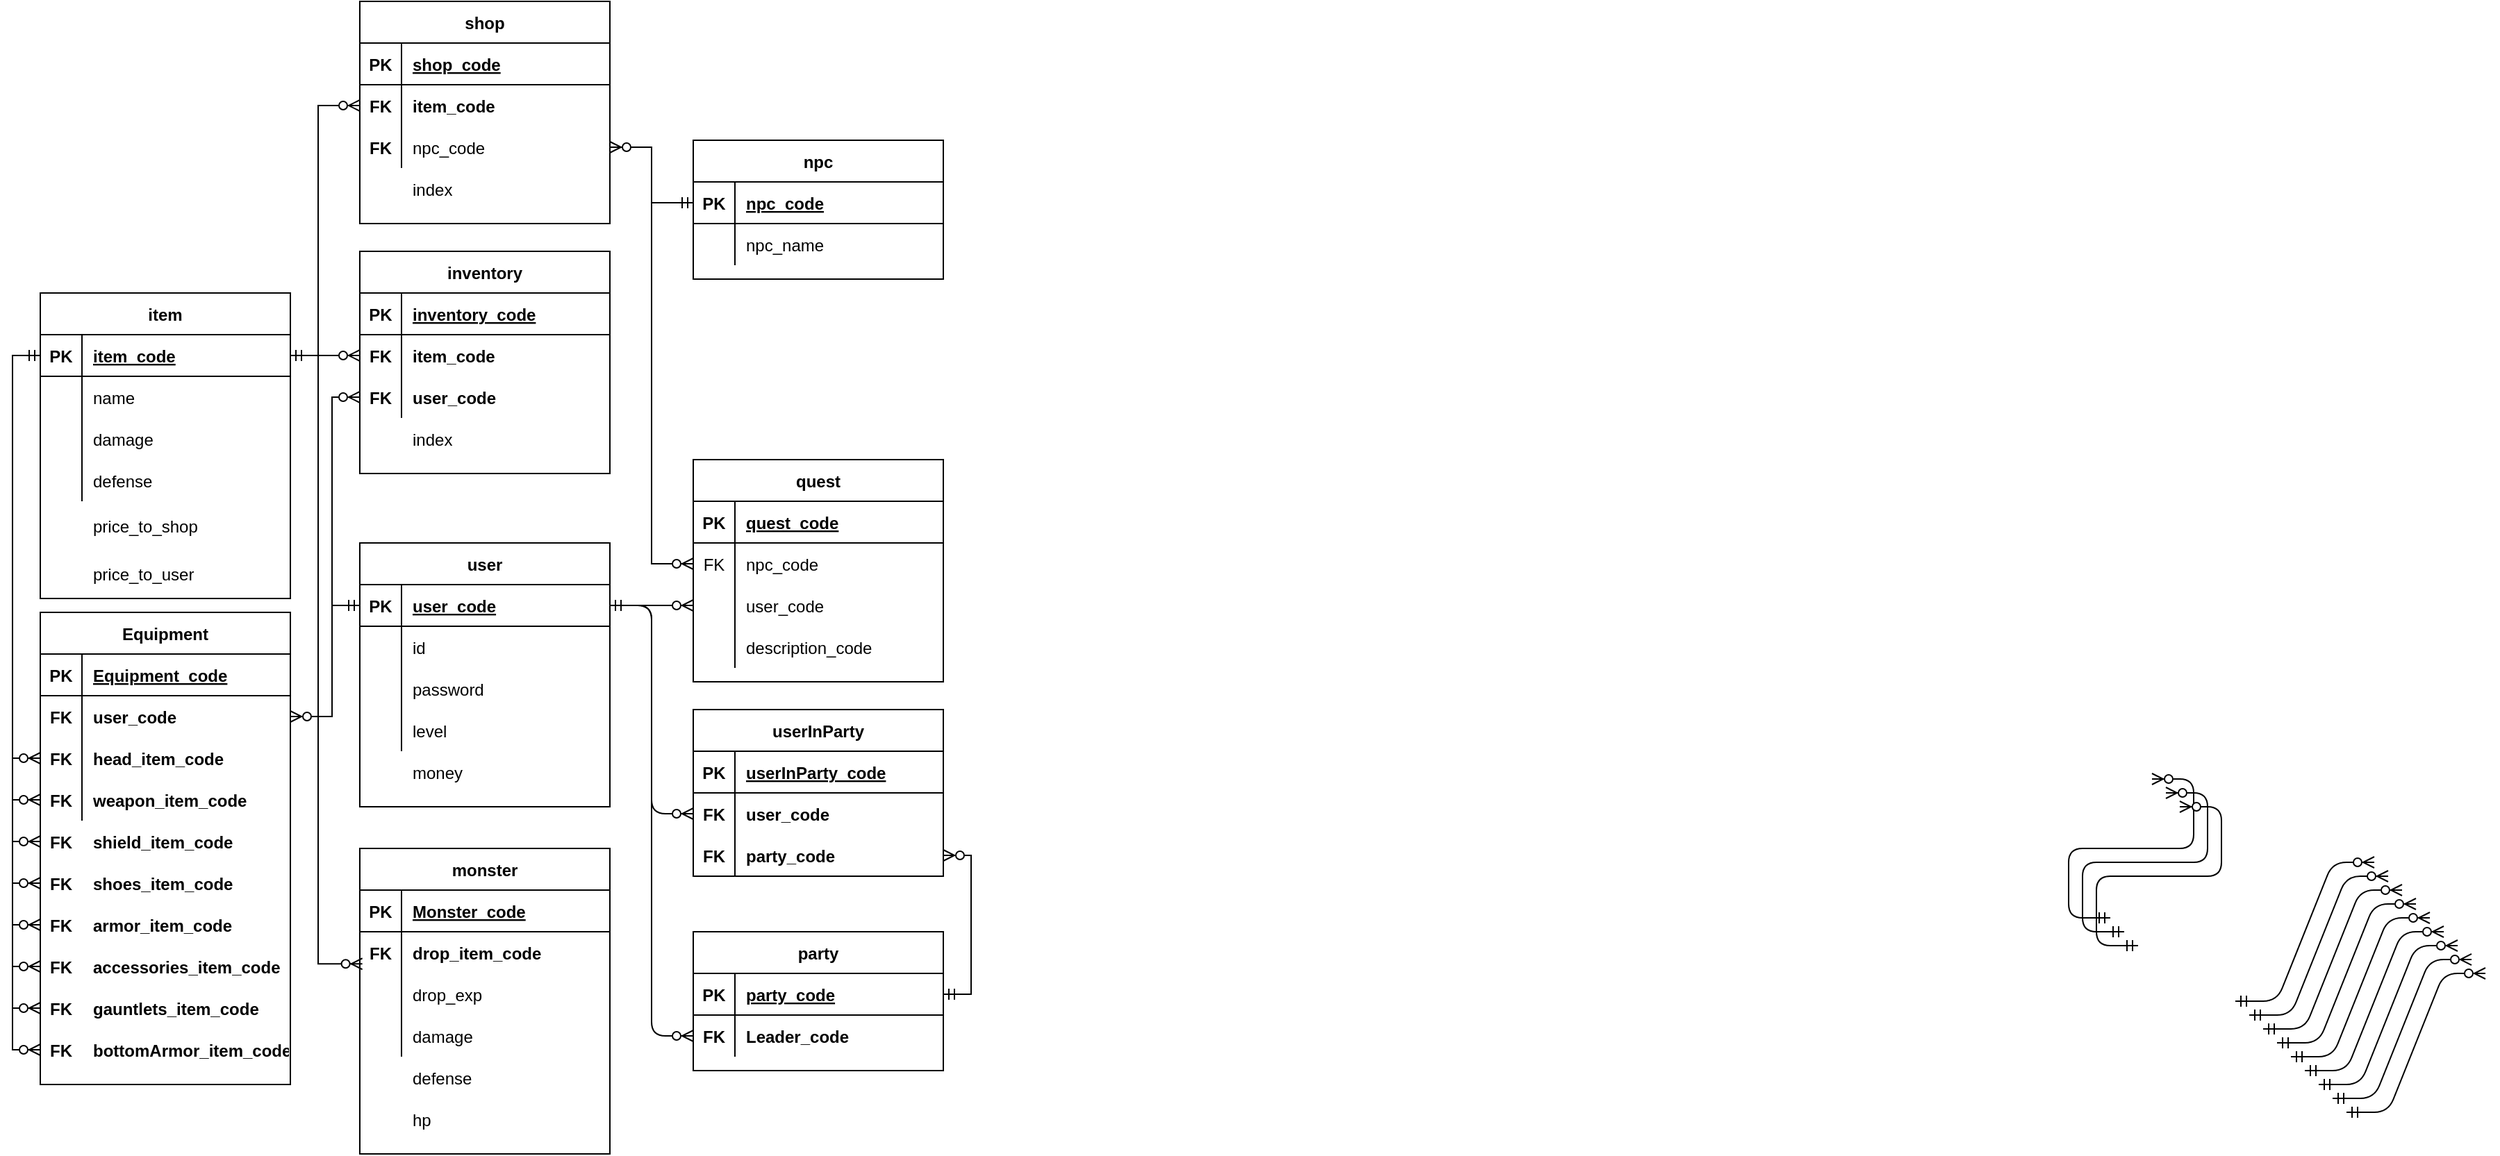 <mxfile version="13.3.5" type="device"><diagram id="u4pyUa4NqR61dgag4Tuz" name="Page-1"><mxGraphModel dx="2391" dy="852" grid="1" gridSize="10" guides="1" tooltips="1" connect="1" arrows="1" fold="1" page="1" pageScale="1" pageWidth="827" pageHeight="1169" math="0" shadow="0"><root><mxCell id="0"/><mxCell id="1" parent="0"/><mxCell id="Qx3M512lNvcFjfzB7iWo-21" value="" style="shape=partialRectangle;collapsible=0;dropTarget=0;pointerEvents=0;fillColor=none;top=0;left=0;bottom=0;right=0;points=[[0,0.5],[1,0.5]];portConstraint=eastwest;" vertex="1" parent="1"><mxGeometry x="60" y="180" width="180" height="30" as="geometry"/></mxCell><mxCell id="Qx3M512lNvcFjfzB7iWo-22" value="" style="shape=partialRectangle;connectable=0;fillColor=none;top=0;left=0;bottom=0;right=0;editable=1;overflow=hidden;" vertex="1" parent="Qx3M512lNvcFjfzB7iWo-21"><mxGeometry width="30" height="30" as="geometry"/></mxCell><mxCell id="Qx3M512lNvcFjfzB7iWo-23" value="" style="shape=partialRectangle;connectable=0;fillColor=none;top=0;left=0;bottom=0;right=0;align=left;spacingLeft=6;overflow=hidden;" vertex="1" parent="Qx3M512lNvcFjfzB7iWo-21"><mxGeometry x="30" width="150" height="30" as="geometry"/></mxCell><mxCell id="Qx3M512lNvcFjfzB7iWo-55" value="" style="group" vertex="1" connectable="0" parent="1"><mxGeometry x="-320" y="230" width="180" height="220" as="geometry"/></mxCell><mxCell id="Qx3M512lNvcFjfzB7iWo-188" value="" style="group" vertex="1" connectable="0" parent="Qx3M512lNvcFjfzB7iWo-55"><mxGeometry width="180" height="220" as="geometry"/></mxCell><mxCell id="Qx3M512lNvcFjfzB7iWo-263" value="" style="group" vertex="1" connectable="0" parent="Qx3M512lNvcFjfzB7iWo-188"><mxGeometry width="180" height="220" as="geometry"/></mxCell><mxCell id="Qx3M512lNvcFjfzB7iWo-270" value="" style="group" vertex="1" connectable="0" parent="Qx3M512lNvcFjfzB7iWo-263"><mxGeometry width="180" height="220" as="geometry"/></mxCell><mxCell id="Qx3M512lNvcFjfzB7iWo-271" value="" style="group" vertex="1" connectable="0" parent="Qx3M512lNvcFjfzB7iWo-270"><mxGeometry x="-80" width="180" height="220" as="geometry"/></mxCell><mxCell id="Qx3M512lNvcFjfzB7iWo-27" value="item" style="shape=table;startSize=30;container=1;collapsible=1;childLayout=tableLayout;fixedRows=1;rowLines=0;fontStyle=1;align=center;resizeLast=1;fillColor=none;" vertex="1" parent="Qx3M512lNvcFjfzB7iWo-271"><mxGeometry width="180" height="220" as="geometry"><mxRectangle x="130" y="80" width="60" height="30" as="alternateBounds"/></mxGeometry></mxCell><mxCell id="Qx3M512lNvcFjfzB7iWo-28" value="" style="shape=partialRectangle;collapsible=0;dropTarget=0;pointerEvents=0;fillColor=none;top=0;left=0;bottom=1;right=0;points=[[0,0.5],[1,0.5]];portConstraint=eastwest;" vertex="1" parent="Qx3M512lNvcFjfzB7iWo-27"><mxGeometry y="30" width="180" height="30" as="geometry"/></mxCell><mxCell id="Qx3M512lNvcFjfzB7iWo-29" value="PK" style="shape=partialRectangle;connectable=0;fillColor=none;top=0;left=0;bottom=0;right=0;fontStyle=1;overflow=hidden;" vertex="1" parent="Qx3M512lNvcFjfzB7iWo-28"><mxGeometry width="30" height="30" as="geometry"/></mxCell><mxCell id="Qx3M512lNvcFjfzB7iWo-30" value="item_code" style="shape=partialRectangle;connectable=0;fillColor=none;top=0;left=0;bottom=0;right=0;align=left;spacingLeft=6;fontStyle=5;overflow=hidden;" vertex="1" parent="Qx3M512lNvcFjfzB7iWo-28"><mxGeometry x="30" width="150" height="30" as="geometry"/></mxCell><mxCell id="Qx3M512lNvcFjfzB7iWo-31" value="" style="shape=partialRectangle;collapsible=0;dropTarget=0;pointerEvents=0;fillColor=none;top=0;left=0;bottom=0;right=0;points=[[0,0.5],[1,0.5]];portConstraint=eastwest;" vertex="1" parent="Qx3M512lNvcFjfzB7iWo-27"><mxGeometry y="60" width="180" height="30" as="geometry"/></mxCell><mxCell id="Qx3M512lNvcFjfzB7iWo-32" value="" style="shape=partialRectangle;connectable=0;fillColor=none;top=0;left=0;bottom=0;right=0;editable=1;overflow=hidden;" vertex="1" parent="Qx3M512lNvcFjfzB7iWo-31"><mxGeometry width="30" height="30" as="geometry"/></mxCell><mxCell id="Qx3M512lNvcFjfzB7iWo-33" value="name" style="shape=partialRectangle;connectable=0;fillColor=none;top=0;left=0;bottom=0;right=0;align=left;spacingLeft=6;overflow=hidden;" vertex="1" parent="Qx3M512lNvcFjfzB7iWo-31"><mxGeometry x="30" width="150" height="30" as="geometry"/></mxCell><mxCell id="Qx3M512lNvcFjfzB7iWo-34" value="" style="shape=partialRectangle;collapsible=0;dropTarget=0;pointerEvents=0;fillColor=none;top=0;left=0;bottom=0;right=0;points=[[0,0.5],[1,0.5]];portConstraint=eastwest;" vertex="1" parent="Qx3M512lNvcFjfzB7iWo-27"><mxGeometry y="90" width="180" height="30" as="geometry"/></mxCell><mxCell id="Qx3M512lNvcFjfzB7iWo-35" value="" style="shape=partialRectangle;connectable=0;fillColor=none;top=0;left=0;bottom=0;right=0;editable=1;overflow=hidden;" vertex="1" parent="Qx3M512lNvcFjfzB7iWo-34"><mxGeometry width="30" height="30" as="geometry"/></mxCell><mxCell id="Qx3M512lNvcFjfzB7iWo-36" value="damage" style="shape=partialRectangle;connectable=0;fillColor=none;top=0;left=0;bottom=0;right=0;align=left;spacingLeft=6;overflow=hidden;" vertex="1" parent="Qx3M512lNvcFjfzB7iWo-34"><mxGeometry x="30" width="150" height="30" as="geometry"/></mxCell><mxCell id="Qx3M512lNvcFjfzB7iWo-37" value="" style="shape=partialRectangle;collapsible=0;dropTarget=0;pointerEvents=0;fillColor=none;top=0;left=0;bottom=0;right=0;points=[[0,0.5],[1,0.5]];portConstraint=eastwest;" vertex="1" parent="Qx3M512lNvcFjfzB7iWo-27"><mxGeometry y="120" width="180" height="30" as="geometry"/></mxCell><mxCell id="Qx3M512lNvcFjfzB7iWo-38" value="" style="shape=partialRectangle;connectable=0;fillColor=none;top=0;left=0;bottom=0;right=0;editable=1;overflow=hidden;" vertex="1" parent="Qx3M512lNvcFjfzB7iWo-37"><mxGeometry width="30" height="30" as="geometry"/></mxCell><mxCell id="Qx3M512lNvcFjfzB7iWo-39" value="defense" style="shape=partialRectangle;connectable=0;fillColor=none;top=0;left=0;bottom=0;right=0;align=left;spacingLeft=6;overflow=hidden;" vertex="1" parent="Qx3M512lNvcFjfzB7iWo-37"><mxGeometry x="30" width="150" height="30" as="geometry"/></mxCell><mxCell id="Qx3M512lNvcFjfzB7iWo-54" value="price_to_shop" style="shape=partialRectangle;connectable=0;fillColor=none;top=0;left=0;bottom=0;right=0;align=left;spacingLeft=6;overflow=hidden;" vertex="1" parent="Qx3M512lNvcFjfzB7iWo-271"><mxGeometry x="30" y="150.004" width="150" height="34.737" as="geometry"/></mxCell><mxCell id="Qx3M512lNvcFjfzB7iWo-262" value="price_to_user" style="shape=partialRectangle;connectable=0;fillColor=none;top=0;left=0;bottom=0;right=0;align=left;spacingLeft=6;overflow=hidden;" vertex="1" parent="Qx3M512lNvcFjfzB7iWo-271"><mxGeometry x="30" y="184.744" width="150" height="34.737" as="geometry"/></mxCell><mxCell id="Qx3M512lNvcFjfzB7iWo-71" value="" style="edgeStyle=entityRelationEdgeStyle;fontSize=12;html=1;endArrow=ERzeroToMany;startArrow=ERmandOne;exitX=1;exitY=0.5;exitDx=0;exitDy=0;entryX=0;entryY=0.5;entryDx=0;entryDy=0;" edge="1" parent="1" source="Qx3M512lNvcFjfzB7iWo-105" target="Qx3M512lNvcFjfzB7iWo-164"><mxGeometry width="100" height="100" relative="1" as="geometry"><mxPoint x="250" y="730" as="sourcePoint"/><mxPoint x="350" y="630" as="targetPoint"/></mxGeometry></mxCell><mxCell id="Qx3M512lNvcFjfzB7iWo-72" value="" style="edgeStyle=entityRelationEdgeStyle;fontSize=12;html=1;endArrow=ERzeroToMany;startArrow=ERmandOne;exitX=1;exitY=0.5;exitDx=0;exitDy=0;entryX=0;entryY=0.5;entryDx=0;entryDy=0;" edge="1" parent="1" source="Qx3M512lNvcFjfzB7iWo-105" target="Qx3M512lNvcFjfzB7iWo-123"><mxGeometry width="100" height="100" relative="1" as="geometry"><mxPoint x="30" y="430" as="sourcePoint"/><mxPoint x="130" y="330" as="targetPoint"/></mxGeometry></mxCell><mxCell id="Qx3M512lNvcFjfzB7iWo-73" value="" style="edgeStyle=entityRelationEdgeStyle;fontSize=12;html=1;endArrow=ERzeroToMany;startArrow=ERmandOne;" edge="1" parent="1"><mxGeometry width="100" height="100" relative="1" as="geometry"><mxPoint x="1180" y="740" as="sourcePoint"/><mxPoint x="1280" y="640" as="targetPoint"/></mxGeometry></mxCell><mxCell id="Qx3M512lNvcFjfzB7iWo-74" value="" style="edgeStyle=entityRelationEdgeStyle;fontSize=12;html=1;endArrow=ERzeroToMany;startArrow=ERmandOne;" edge="1" parent="1"><mxGeometry width="100" height="100" relative="1" as="geometry"><mxPoint x="1190" y="750" as="sourcePoint"/><mxPoint x="1290" y="650" as="targetPoint"/></mxGeometry></mxCell><mxCell id="Qx3M512lNvcFjfzB7iWo-75" value="" style="edgeStyle=entityRelationEdgeStyle;fontSize=12;html=1;endArrow=ERzeroToMany;startArrow=ERmandOne;" edge="1" parent="1"><mxGeometry width="100" height="100" relative="1" as="geometry"><mxPoint x="1200" y="760" as="sourcePoint"/><mxPoint x="1300" y="660" as="targetPoint"/></mxGeometry></mxCell><mxCell id="Qx3M512lNvcFjfzB7iWo-76" value="" style="edgeStyle=entityRelationEdgeStyle;fontSize=12;html=1;endArrow=ERzeroToMany;startArrow=ERmandOne;" edge="1" parent="1"><mxGeometry width="100" height="100" relative="1" as="geometry"><mxPoint x="1210" y="770" as="sourcePoint"/><mxPoint x="1310" y="670" as="targetPoint"/></mxGeometry></mxCell><mxCell id="Qx3M512lNvcFjfzB7iWo-77" value="" style="edgeStyle=entityRelationEdgeStyle;fontSize=12;html=1;endArrow=ERzeroToMany;startArrow=ERmandOne;" edge="1" parent="1"><mxGeometry width="100" height="100" relative="1" as="geometry"><mxPoint x="1220" y="780" as="sourcePoint"/><mxPoint x="1320" y="680" as="targetPoint"/></mxGeometry></mxCell><mxCell id="Qx3M512lNvcFjfzB7iWo-78" value="" style="edgeStyle=entityRelationEdgeStyle;fontSize=12;html=1;endArrow=ERzeroToMany;startArrow=ERmandOne;" edge="1" parent="1"><mxGeometry width="100" height="100" relative="1" as="geometry"><mxPoint x="1230" y="790" as="sourcePoint"/><mxPoint x="1330" y="690" as="targetPoint"/></mxGeometry></mxCell><mxCell id="Qx3M512lNvcFjfzB7iWo-79" value="" style="edgeStyle=entityRelationEdgeStyle;fontSize=12;html=1;endArrow=ERzeroToMany;startArrow=ERmandOne;" edge="1" parent="1"><mxGeometry width="100" height="100" relative="1" as="geometry"><mxPoint x="1240" y="800" as="sourcePoint"/><mxPoint x="1340" y="700" as="targetPoint"/></mxGeometry></mxCell><mxCell id="Qx3M512lNvcFjfzB7iWo-80" value="" style="edgeStyle=entityRelationEdgeStyle;fontSize=12;html=1;endArrow=ERzeroToMany;startArrow=ERmandOne;" edge="1" parent="1"><mxGeometry width="100" height="100" relative="1" as="geometry"><mxPoint x="1250" y="810" as="sourcePoint"/><mxPoint x="1350" y="710" as="targetPoint"/></mxGeometry></mxCell><mxCell id="Qx3M512lNvcFjfzB7iWo-81" value="" style="edgeStyle=entityRelationEdgeStyle;fontSize=12;html=1;endArrow=ERzeroToMany;startArrow=ERmandOne;" edge="1" parent="1"><mxGeometry width="100" height="100" relative="1" as="geometry"><mxPoint x="1260" y="820" as="sourcePoint"/><mxPoint x="1360" y="720" as="targetPoint"/></mxGeometry></mxCell><mxCell id="Qx3M512lNvcFjfzB7iWo-101" value="" style="edgeStyle=entityRelationEdgeStyle;fontSize=12;html=1;endArrow=ERmandOne;startArrow=ERzeroToMany;startFill=1;endFill=0;" edge="1" parent="1"><mxGeometry width="100" height="100" relative="1" as="geometry"><mxPoint x="1120" y="580" as="sourcePoint"/><mxPoint x="1090" y="680" as="targetPoint"/></mxGeometry></mxCell><mxCell id="Qx3M512lNvcFjfzB7iWo-102" value="" style="edgeStyle=entityRelationEdgeStyle;fontSize=12;html=1;endArrow=ERmandOne;startArrow=ERzeroToMany;startFill=1;endFill=0;" edge="1" parent="1"><mxGeometry width="100" height="100" relative="1" as="geometry"><mxPoint x="1130" y="590" as="sourcePoint"/><mxPoint x="1100" y="690" as="targetPoint"/></mxGeometry></mxCell><mxCell id="Qx3M512lNvcFjfzB7iWo-103" value="" style="edgeStyle=entityRelationEdgeStyle;fontSize=12;html=1;endArrow=ERmandOne;startArrow=ERzeroToMany;startFill=1;endFill=0;" edge="1" parent="1"><mxGeometry width="100" height="100" relative="1" as="geometry"><mxPoint x="1140" y="600" as="sourcePoint"/><mxPoint x="1110" y="700" as="targetPoint"/></mxGeometry></mxCell><mxCell id="Qx3M512lNvcFjfzB7iWo-206" style="edgeStyle=orthogonalEdgeStyle;rounded=0;orthogonalLoop=1;jettySize=auto;html=1;entryX=0;entryY=0.5;entryDx=0;entryDy=0;startArrow=ERmandOne;startFill=0;endArrow=ERzeroToMany;endFill=1;" edge="1" parent="1" source="Qx3M512lNvcFjfzB7iWo-28" target="Qx3M512lNvcFjfzB7iWo-181"><mxGeometry relative="1" as="geometry"/></mxCell><mxCell id="Qx3M512lNvcFjfzB7iWo-207" style="edgeStyle=orthogonalEdgeStyle;rounded=0;orthogonalLoop=1;jettySize=auto;html=1;entryX=0;entryY=0.5;entryDx=0;entryDy=0;startArrow=ERmandOne;startFill=0;endArrow=ERzeroToMany;endFill=1;" edge="1" parent="1" source="Qx3M512lNvcFjfzB7iWo-28" target="Qx3M512lNvcFjfzB7iWo-184"><mxGeometry relative="1" as="geometry"/></mxCell><mxCell id="Qx3M512lNvcFjfzB7iWo-208" style="edgeStyle=orthogonalEdgeStyle;rounded=0;orthogonalLoop=1;jettySize=auto;html=1;entryX=0;entryY=0.5;entryDx=0;entryDy=0;startArrow=ERmandOne;startFill=0;endArrow=ERzeroToMany;endFill=1;" edge="1" parent="1" source="Qx3M512lNvcFjfzB7iWo-28" target="Qx3M512lNvcFjfzB7iWo-189"><mxGeometry relative="1" as="geometry"/></mxCell><mxCell id="Qx3M512lNvcFjfzB7iWo-209" style="edgeStyle=orthogonalEdgeStyle;rounded=0;orthogonalLoop=1;jettySize=auto;html=1;entryX=0;entryY=0.5;entryDx=0;entryDy=0;startArrow=ERmandOne;startFill=0;endArrow=ERzeroToMany;endFill=1;" edge="1" parent="1" source="Qx3M512lNvcFjfzB7iWo-28" target="Qx3M512lNvcFjfzB7iWo-192"><mxGeometry relative="1" as="geometry"/></mxCell><mxCell id="Qx3M512lNvcFjfzB7iWo-210" style="edgeStyle=orthogonalEdgeStyle;rounded=0;orthogonalLoop=1;jettySize=auto;html=1;entryX=0;entryY=0.5;entryDx=0;entryDy=0;startArrow=ERmandOne;startFill=0;endArrow=ERzeroToMany;endFill=1;" edge="1" parent="1" source="Qx3M512lNvcFjfzB7iWo-28" target="Qx3M512lNvcFjfzB7iWo-195"><mxGeometry relative="1" as="geometry"/></mxCell><mxCell id="Qx3M512lNvcFjfzB7iWo-211" style="edgeStyle=orthogonalEdgeStyle;rounded=0;orthogonalLoop=1;jettySize=auto;html=1;entryX=0;entryY=0.5;entryDx=0;entryDy=0;startArrow=ERmandOne;startFill=0;endArrow=ERzeroToMany;endFill=1;" edge="1" parent="1" source="Qx3M512lNvcFjfzB7iWo-28" target="Qx3M512lNvcFjfzB7iWo-198"><mxGeometry relative="1" as="geometry"/></mxCell><mxCell id="Qx3M512lNvcFjfzB7iWo-212" style="edgeStyle=orthogonalEdgeStyle;rounded=0;orthogonalLoop=1;jettySize=auto;html=1;entryX=0;entryY=0.5;entryDx=0;entryDy=0;startArrow=ERmandOne;startFill=0;endArrow=ERzeroToMany;endFill=1;" edge="1" parent="1" source="Qx3M512lNvcFjfzB7iWo-28" target="Qx3M512lNvcFjfzB7iWo-201"><mxGeometry relative="1" as="geometry"/></mxCell><mxCell id="Qx3M512lNvcFjfzB7iWo-218" style="edgeStyle=orthogonalEdgeStyle;rounded=0;orthogonalLoop=1;jettySize=auto;html=1;entryX=0;entryY=0.5;entryDx=0;entryDy=0;startArrow=ERmandOne;startFill=0;endArrow=ERzeroToMany;endFill=1;" edge="1" parent="1" source="Qx3M512lNvcFjfzB7iWo-28" target="Qx3M512lNvcFjfzB7iWo-215"><mxGeometry relative="1" as="geometry"/></mxCell><mxCell id="Qx3M512lNvcFjfzB7iWo-264" style="edgeStyle=orthogonalEdgeStyle;rounded=0;orthogonalLoop=1;jettySize=auto;html=1;entryX=0;entryY=0.5;entryDx=0;entryDy=0;startArrow=ERmandOne;startFill=0;endArrow=ERzeroToMany;endFill=1;" edge="1" parent="1" source="Qx3M512lNvcFjfzB7iWo-105" target="Qx3M512lNvcFjfzB7iWo-154"><mxGeometry relative="1" as="geometry"/></mxCell><mxCell id="Qx3M512lNvcFjfzB7iWo-268" value="" style="group" vertex="1" connectable="0" parent="1"><mxGeometry x="-400" y="460" width="180" height="340" as="geometry"/></mxCell><mxCell id="Qx3M512lNvcFjfzB7iWo-266" value="" style="group" vertex="1" connectable="0" parent="Qx3M512lNvcFjfzB7iWo-268"><mxGeometry width="180" height="340" as="geometry"/></mxCell><mxCell id="Qx3M512lNvcFjfzB7iWo-174" value="Equipment" style="shape=table;startSize=30;container=1;collapsible=1;childLayout=tableLayout;fixedRows=1;rowLines=0;fontStyle=1;align=center;resizeLast=1;fillColor=none;" vertex="1" parent="Qx3M512lNvcFjfzB7iWo-266"><mxGeometry width="180" height="340" as="geometry"/></mxCell><mxCell id="Qx3M512lNvcFjfzB7iWo-175" value="" style="shape=partialRectangle;collapsible=0;dropTarget=0;pointerEvents=0;fillColor=none;top=0;left=0;bottom=1;right=0;points=[[0,0.5],[1,0.5]];portConstraint=eastwest;" vertex="1" parent="Qx3M512lNvcFjfzB7iWo-174"><mxGeometry y="30" width="180" height="30" as="geometry"/></mxCell><mxCell id="Qx3M512lNvcFjfzB7iWo-176" value="PK" style="shape=partialRectangle;connectable=0;fillColor=none;top=0;left=0;bottom=0;right=0;fontStyle=1;overflow=hidden;" vertex="1" parent="Qx3M512lNvcFjfzB7iWo-175"><mxGeometry width="30" height="30" as="geometry"/></mxCell><mxCell id="Qx3M512lNvcFjfzB7iWo-177" value="Equipment_code" style="shape=partialRectangle;connectable=0;fillColor=none;top=0;left=0;bottom=0;right=0;align=left;spacingLeft=6;fontStyle=5;overflow=hidden;" vertex="1" parent="Qx3M512lNvcFjfzB7iWo-175"><mxGeometry x="30" width="150" height="30" as="geometry"/></mxCell><mxCell id="Qx3M512lNvcFjfzB7iWo-178" value="" style="shape=partialRectangle;collapsible=0;dropTarget=0;pointerEvents=0;fillColor=none;top=0;left=0;bottom=0;right=0;points=[[0,0.5],[1,0.5]];portConstraint=eastwest;" vertex="1" parent="Qx3M512lNvcFjfzB7iWo-174"><mxGeometry y="60" width="180" height="30" as="geometry"/></mxCell><mxCell id="Qx3M512lNvcFjfzB7iWo-265" value="" style="group" vertex="1" connectable="0" parent="Qx3M512lNvcFjfzB7iWo-178"><mxGeometry width="180" height="30" as="geometry"/></mxCell><mxCell id="Qx3M512lNvcFjfzB7iWo-277" value="" style="group" vertex="1" connectable="0" parent="Qx3M512lNvcFjfzB7iWo-265"><mxGeometry width="180" height="30" as="geometry"/></mxCell><mxCell id="Qx3M512lNvcFjfzB7iWo-179" value="" style="shape=partialRectangle;connectable=0;fillColor=none;top=0;left=0;bottom=0;right=0;editable=1;overflow=hidden;fontStyle=1" vertex="1" parent="Qx3M512lNvcFjfzB7iWo-277"><mxGeometry width="30" height="30" as="geometry"/></mxCell><mxCell id="Qx3M512lNvcFjfzB7iWo-180" value="" style="shape=partialRectangle;connectable=0;fillColor=none;top=0;left=0;bottom=0;right=0;align=left;spacingLeft=6;overflow=hidden;fontStyle=1" vertex="1" parent="Qx3M512lNvcFjfzB7iWo-277"><mxGeometry x="30" width="150" height="30" as="geometry"/></mxCell><mxCell id="Qx3M512lNvcFjfzB7iWo-278" value="" style="shape=partialRectangle;collapsible=0;dropTarget=0;pointerEvents=0;fillColor=none;top=0;left=0;bottom=0;right=0;points=[[0,0.5],[1,0.5]];portConstraint=eastwest;" vertex="1" parent="Qx3M512lNvcFjfzB7iWo-277"><mxGeometry width="180" height="30" as="geometry"/></mxCell><mxCell id="Qx3M512lNvcFjfzB7iWo-279" value="FK" style="shape=partialRectangle;connectable=0;fillColor=none;top=0;left=0;bottom=0;right=0;editable=1;overflow=hidden;fontStyle=1" vertex="1" parent="Qx3M512lNvcFjfzB7iWo-278"><mxGeometry width="30" height="30" as="geometry"/></mxCell><mxCell id="Qx3M512lNvcFjfzB7iWo-280" value="user_code" style="shape=partialRectangle;connectable=0;fillColor=none;top=0;left=0;bottom=0;right=0;align=left;spacingLeft=6;overflow=hidden;fontStyle=1" vertex="1" parent="Qx3M512lNvcFjfzB7iWo-278"><mxGeometry x="30" width="150" height="30" as="geometry"/></mxCell><mxCell id="Qx3M512lNvcFjfzB7iWo-181" value="" style="shape=partialRectangle;collapsible=0;dropTarget=0;pointerEvents=0;fillColor=none;top=0;left=0;bottom=0;right=0;points=[[0,0.5],[1,0.5]];portConstraint=eastwest;" vertex="1" parent="Qx3M512lNvcFjfzB7iWo-174"><mxGeometry y="90" width="180" height="30" as="geometry"/></mxCell><mxCell id="Qx3M512lNvcFjfzB7iWo-182" value="FK" style="shape=partialRectangle;connectable=0;fillColor=none;top=0;left=0;bottom=0;right=0;editable=1;overflow=hidden;fontStyle=1" vertex="1" parent="Qx3M512lNvcFjfzB7iWo-181"><mxGeometry width="30" height="30" as="geometry"/></mxCell><mxCell id="Qx3M512lNvcFjfzB7iWo-183" value="head_item_code" style="shape=partialRectangle;connectable=0;fillColor=none;top=0;left=0;bottom=0;right=0;align=left;spacingLeft=6;overflow=hidden;fontStyle=1" vertex="1" parent="Qx3M512lNvcFjfzB7iWo-181"><mxGeometry x="30" width="150" height="30" as="geometry"/></mxCell><mxCell id="Qx3M512lNvcFjfzB7iWo-184" value="" style="shape=partialRectangle;collapsible=0;dropTarget=0;pointerEvents=0;fillColor=none;top=0;left=0;bottom=0;right=0;points=[[0,0.5],[1,0.5]];portConstraint=eastwest;" vertex="1" parent="Qx3M512lNvcFjfzB7iWo-174"><mxGeometry y="120" width="180" height="30" as="geometry"/></mxCell><mxCell id="Qx3M512lNvcFjfzB7iWo-185" value="FK" style="shape=partialRectangle;connectable=0;fillColor=none;top=0;left=0;bottom=0;right=0;editable=1;overflow=hidden;fontStyle=1" vertex="1" parent="Qx3M512lNvcFjfzB7iWo-184"><mxGeometry width="30" height="30" as="geometry"/></mxCell><mxCell id="Qx3M512lNvcFjfzB7iWo-186" value="weapon_item_code" style="shape=partialRectangle;connectable=0;fillColor=none;top=0;left=0;bottom=0;right=0;align=left;spacingLeft=6;overflow=hidden;fontStyle=1" vertex="1" parent="Qx3M512lNvcFjfzB7iWo-184"><mxGeometry x="30" width="150" height="30" as="geometry"/></mxCell><mxCell id="Qx3M512lNvcFjfzB7iWo-267" value="" style="group" vertex="1" connectable="0" parent="Qx3M512lNvcFjfzB7iWo-268"><mxGeometry y="150" width="180" height="180" as="geometry"/></mxCell><mxCell id="Qx3M512lNvcFjfzB7iWo-189" value="" style="shape=partialRectangle;collapsible=0;dropTarget=0;pointerEvents=0;fillColor=none;top=0;left=0;bottom=0;right=0;points=[[0,0.5],[1,0.5]];portConstraint=eastwest;fontStyle=1" vertex="1" parent="Qx3M512lNvcFjfzB7iWo-267"><mxGeometry width="180" height="30" as="geometry"/></mxCell><mxCell id="Qx3M512lNvcFjfzB7iWo-190" value="FK" style="shape=partialRectangle;connectable=0;fillColor=none;top=0;left=0;bottom=0;right=0;editable=1;overflow=hidden;fontStyle=1" vertex="1" parent="Qx3M512lNvcFjfzB7iWo-189"><mxGeometry width="30" height="30" as="geometry"/></mxCell><mxCell id="Qx3M512lNvcFjfzB7iWo-191" value="shield_item_code" style="shape=partialRectangle;connectable=0;fillColor=none;top=0;left=0;bottom=0;right=0;align=left;spacingLeft=6;overflow=hidden;fontStyle=1" vertex="1" parent="Qx3M512lNvcFjfzB7iWo-189"><mxGeometry x="30" width="150" height="30" as="geometry"/></mxCell><mxCell id="Qx3M512lNvcFjfzB7iWo-192" value="" style="shape=partialRectangle;collapsible=0;dropTarget=0;pointerEvents=0;fillColor=none;top=0;left=0;bottom=0;right=0;points=[[0,0.5],[1,0.5]];portConstraint=eastwest;fontStyle=1" vertex="1" parent="Qx3M512lNvcFjfzB7iWo-267"><mxGeometry y="30" width="180" height="30" as="geometry"/></mxCell><mxCell id="Qx3M512lNvcFjfzB7iWo-193" value="FK" style="shape=partialRectangle;connectable=0;fillColor=none;top=0;left=0;bottom=0;right=0;editable=1;overflow=hidden;fontStyle=1" vertex="1" parent="Qx3M512lNvcFjfzB7iWo-192"><mxGeometry width="30" height="30" as="geometry"/></mxCell><mxCell id="Qx3M512lNvcFjfzB7iWo-194" value="shoes_item_code" style="shape=partialRectangle;connectable=0;fillColor=none;top=0;left=0;bottom=0;right=0;align=left;spacingLeft=6;overflow=hidden;fontStyle=1" vertex="1" parent="Qx3M512lNvcFjfzB7iWo-192"><mxGeometry x="30" width="150" height="30" as="geometry"/></mxCell><mxCell id="Qx3M512lNvcFjfzB7iWo-195" value="" style="shape=partialRectangle;collapsible=0;dropTarget=0;pointerEvents=0;fillColor=none;top=0;left=0;bottom=0;right=0;points=[[0,0.5],[1,0.5]];portConstraint=eastwest;fontStyle=1" vertex="1" parent="Qx3M512lNvcFjfzB7iWo-267"><mxGeometry y="60" width="180" height="30" as="geometry"/></mxCell><mxCell id="Qx3M512lNvcFjfzB7iWo-196" value="FK" style="shape=partialRectangle;connectable=0;fillColor=none;top=0;left=0;bottom=0;right=0;editable=1;overflow=hidden;fontStyle=1" vertex="1" parent="Qx3M512lNvcFjfzB7iWo-195"><mxGeometry width="30" height="30" as="geometry"/></mxCell><mxCell id="Qx3M512lNvcFjfzB7iWo-197" value="armor_item_code" style="shape=partialRectangle;connectable=0;fillColor=none;top=0;left=0;bottom=0;right=0;align=left;spacingLeft=6;overflow=hidden;fontStyle=1" vertex="1" parent="Qx3M512lNvcFjfzB7iWo-195"><mxGeometry x="30" width="150" height="30" as="geometry"/></mxCell><mxCell id="Qx3M512lNvcFjfzB7iWo-198" value="" style="shape=partialRectangle;collapsible=0;dropTarget=0;pointerEvents=0;fillColor=none;top=0;left=0;bottom=0;right=0;points=[[0,0.5],[1,0.5]];portConstraint=eastwest;fontStyle=1" vertex="1" parent="Qx3M512lNvcFjfzB7iWo-267"><mxGeometry y="90" width="180" height="30" as="geometry"/></mxCell><mxCell id="Qx3M512lNvcFjfzB7iWo-199" value="FK" style="shape=partialRectangle;connectable=0;fillColor=none;top=0;left=0;bottom=0;right=0;editable=1;overflow=hidden;fontStyle=1" vertex="1" parent="Qx3M512lNvcFjfzB7iWo-198"><mxGeometry width="30" height="30" as="geometry"/></mxCell><mxCell id="Qx3M512lNvcFjfzB7iWo-200" value="accessories_item_code" style="shape=partialRectangle;connectable=0;fillColor=none;top=0;left=0;bottom=0;right=0;align=left;spacingLeft=6;overflow=hidden;fontStyle=1" vertex="1" parent="Qx3M512lNvcFjfzB7iWo-198"><mxGeometry x="30" width="150" height="30" as="geometry"/></mxCell><mxCell id="Qx3M512lNvcFjfzB7iWo-201" value="" style="shape=partialRectangle;collapsible=0;dropTarget=0;pointerEvents=0;fillColor=none;top=0;left=0;bottom=0;right=0;points=[[0,0.5],[1,0.5]];portConstraint=eastwest;fontStyle=1" vertex="1" parent="Qx3M512lNvcFjfzB7iWo-267"><mxGeometry y="120" width="180" height="30" as="geometry"/></mxCell><mxCell id="Qx3M512lNvcFjfzB7iWo-202" value="FK" style="shape=partialRectangle;connectable=0;fillColor=none;top=0;left=0;bottom=0;right=0;editable=1;overflow=hidden;fontStyle=1" vertex="1" parent="Qx3M512lNvcFjfzB7iWo-201"><mxGeometry width="30" height="30" as="geometry"/></mxCell><mxCell id="Qx3M512lNvcFjfzB7iWo-203" value="gauntlets_item_code" style="shape=partialRectangle;connectable=0;fillColor=none;top=0;left=0;bottom=0;right=0;align=left;spacingLeft=6;overflow=hidden;fontStyle=1" vertex="1" parent="Qx3M512lNvcFjfzB7iWo-201"><mxGeometry x="30" width="150" height="30" as="geometry"/></mxCell><mxCell id="Qx3M512lNvcFjfzB7iWo-215" value="" style="shape=partialRectangle;collapsible=0;dropTarget=0;pointerEvents=0;fillColor=none;top=0;left=0;bottom=0;right=0;points=[[0,0.5],[1,0.5]];portConstraint=eastwest;fontStyle=1" vertex="1" parent="Qx3M512lNvcFjfzB7iWo-267"><mxGeometry y="150" width="180" height="30" as="geometry"/></mxCell><mxCell id="Qx3M512lNvcFjfzB7iWo-216" value="FK" style="shape=partialRectangle;connectable=0;fillColor=none;top=0;left=0;bottom=0;right=0;editable=1;overflow=hidden;fontStyle=1" vertex="1" parent="Qx3M512lNvcFjfzB7iWo-215"><mxGeometry width="30" height="30" as="geometry"/></mxCell><mxCell id="Qx3M512lNvcFjfzB7iWo-217" value="bottomArmor_item_code" style="shape=partialRectangle;connectable=0;fillColor=none;top=0;left=0;bottom=0;right=0;align=left;spacingLeft=6;overflow=hidden;fontStyle=1" vertex="1" parent="Qx3M512lNvcFjfzB7iWo-215"><mxGeometry x="30" width="150" height="30" as="geometry"/></mxCell><mxCell id="Qx3M512lNvcFjfzB7iWo-275" value="" style="group" vertex="1" connectable="0" parent="1"><mxGeometry x="-170" y="410" width="180" height="440" as="geometry"/></mxCell><mxCell id="Qx3M512lNvcFjfzB7iWo-104" value="user" style="shape=table;startSize=30;container=1;collapsible=1;childLayout=tableLayout;fixedRows=1;rowLines=0;fontStyle=1;align=center;resizeLast=1;fillColor=none;" vertex="1" parent="Qx3M512lNvcFjfzB7iWo-275"><mxGeometry width="180" height="190" as="geometry"/></mxCell><mxCell id="Qx3M512lNvcFjfzB7iWo-105" value="" style="shape=partialRectangle;collapsible=0;dropTarget=0;pointerEvents=0;fillColor=none;top=0;left=0;bottom=1;right=0;points=[[0,0.5],[1,0.5]];portConstraint=eastwest;" vertex="1" parent="Qx3M512lNvcFjfzB7iWo-104"><mxGeometry y="30" width="180" height="30" as="geometry"/></mxCell><mxCell id="Qx3M512lNvcFjfzB7iWo-106" value="PK" style="shape=partialRectangle;connectable=0;fillColor=none;top=0;left=0;bottom=0;right=0;fontStyle=1;overflow=hidden;" vertex="1" parent="Qx3M512lNvcFjfzB7iWo-105"><mxGeometry width="30" height="30" as="geometry"/></mxCell><mxCell id="Qx3M512lNvcFjfzB7iWo-107" value="user_code" style="shape=partialRectangle;connectable=0;fillColor=none;top=0;left=0;bottom=0;right=0;align=left;spacingLeft=6;fontStyle=5;overflow=hidden;" vertex="1" parent="Qx3M512lNvcFjfzB7iWo-105"><mxGeometry x="30" width="150" height="30" as="geometry"/></mxCell><mxCell id="Qx3M512lNvcFjfzB7iWo-108" value="" style="shape=partialRectangle;collapsible=0;dropTarget=0;pointerEvents=0;fillColor=none;top=0;left=0;bottom=0;right=0;points=[[0,0.5],[1,0.5]];portConstraint=eastwest;" vertex="1" parent="Qx3M512lNvcFjfzB7iWo-104"><mxGeometry y="60" width="180" height="30" as="geometry"/></mxCell><mxCell id="Qx3M512lNvcFjfzB7iWo-109" value="" style="shape=partialRectangle;connectable=0;fillColor=none;top=0;left=0;bottom=0;right=0;editable=1;overflow=hidden;" vertex="1" parent="Qx3M512lNvcFjfzB7iWo-108"><mxGeometry width="30" height="30" as="geometry"/></mxCell><mxCell id="Qx3M512lNvcFjfzB7iWo-110" value="id" style="shape=partialRectangle;connectable=0;fillColor=none;top=0;left=0;bottom=0;right=0;align=left;spacingLeft=6;overflow=hidden;" vertex="1" parent="Qx3M512lNvcFjfzB7iWo-108"><mxGeometry x="30" width="150" height="30" as="geometry"/></mxCell><mxCell id="Qx3M512lNvcFjfzB7iWo-111" value="" style="shape=partialRectangle;collapsible=0;dropTarget=0;pointerEvents=0;fillColor=none;top=0;left=0;bottom=0;right=0;points=[[0,0.5],[1,0.5]];portConstraint=eastwest;" vertex="1" parent="Qx3M512lNvcFjfzB7iWo-104"><mxGeometry y="90" width="180" height="30" as="geometry"/></mxCell><mxCell id="Qx3M512lNvcFjfzB7iWo-112" value="" style="shape=partialRectangle;connectable=0;fillColor=none;top=0;left=0;bottom=0;right=0;editable=1;overflow=hidden;" vertex="1" parent="Qx3M512lNvcFjfzB7iWo-111"><mxGeometry width="30" height="30" as="geometry"/></mxCell><mxCell id="Qx3M512lNvcFjfzB7iWo-113" value="password" style="shape=partialRectangle;connectable=0;fillColor=none;top=0;left=0;bottom=0;right=0;align=left;spacingLeft=6;overflow=hidden;" vertex="1" parent="Qx3M512lNvcFjfzB7iWo-111"><mxGeometry x="30" width="150" height="30" as="geometry"/></mxCell><mxCell id="Qx3M512lNvcFjfzB7iWo-114" value="" style="shape=partialRectangle;collapsible=0;dropTarget=0;pointerEvents=0;fillColor=none;top=0;left=0;bottom=0;right=0;points=[[0,0.5],[1,0.5]];portConstraint=eastwest;" vertex="1" parent="Qx3M512lNvcFjfzB7iWo-104"><mxGeometry y="120" width="180" height="30" as="geometry"/></mxCell><mxCell id="Qx3M512lNvcFjfzB7iWo-115" value="" style="shape=partialRectangle;connectable=0;fillColor=none;top=0;left=0;bottom=0;right=0;editable=1;overflow=hidden;" vertex="1" parent="Qx3M512lNvcFjfzB7iWo-114"><mxGeometry width="30" height="30" as="geometry"/></mxCell><mxCell id="Qx3M512lNvcFjfzB7iWo-116" value="level" style="shape=partialRectangle;connectable=0;fillColor=none;top=0;left=0;bottom=0;right=0;align=left;spacingLeft=6;overflow=hidden;" vertex="1" parent="Qx3M512lNvcFjfzB7iWo-114"><mxGeometry x="30" width="150" height="30" as="geometry"/></mxCell><mxCell id="Qx3M512lNvcFjfzB7iWo-133" value="money" style="shape=partialRectangle;connectable=0;fillColor=none;top=0;left=0;bottom=0;right=0;align=left;spacingLeft=6;overflow=hidden;" vertex="1" parent="Qx3M512lNvcFjfzB7iWo-275"><mxGeometry x="30" y="150" width="150" height="30" as="geometry"/></mxCell><mxCell id="Qx3M512lNvcFjfzB7iWo-291" value="" style="group" vertex="1" connectable="0" parent="Qx3M512lNvcFjfzB7iWo-275"><mxGeometry y="220" width="180" height="220" as="geometry"/></mxCell><mxCell id="Qx3M512lNvcFjfzB7iWo-134" value="monster" style="shape=table;startSize=30;container=1;collapsible=1;childLayout=tableLayout;fixedRows=1;rowLines=0;fontStyle=1;align=center;resizeLast=1;fillColor=none;" vertex="1" parent="Qx3M512lNvcFjfzB7iWo-291"><mxGeometry width="180" height="220" as="geometry"/></mxCell><mxCell id="Qx3M512lNvcFjfzB7iWo-135" value="" style="shape=partialRectangle;collapsible=0;dropTarget=0;pointerEvents=0;fillColor=none;top=0;left=0;bottom=1;right=0;points=[[0,0.5],[1,0.5]];portConstraint=eastwest;" vertex="1" parent="Qx3M512lNvcFjfzB7iWo-134"><mxGeometry y="30" width="180" height="30" as="geometry"/></mxCell><mxCell id="Qx3M512lNvcFjfzB7iWo-136" value="PK" style="shape=partialRectangle;connectable=0;fillColor=none;top=0;left=0;bottom=0;right=0;fontStyle=1;overflow=hidden;" vertex="1" parent="Qx3M512lNvcFjfzB7iWo-135"><mxGeometry width="30" height="30" as="geometry"/></mxCell><mxCell id="Qx3M512lNvcFjfzB7iWo-137" value="Monster_code" style="shape=partialRectangle;connectable=0;fillColor=none;top=0;left=0;bottom=0;right=0;align=left;spacingLeft=6;fontStyle=5;overflow=hidden;" vertex="1" parent="Qx3M512lNvcFjfzB7iWo-135"><mxGeometry x="30" width="150" height="30" as="geometry"/></mxCell><mxCell id="Qx3M512lNvcFjfzB7iWo-138" value="" style="shape=partialRectangle;collapsible=0;dropTarget=0;pointerEvents=0;fillColor=none;top=0;left=0;bottom=0;right=0;points=[[0,0.5],[1,0.5]];portConstraint=eastwest;" vertex="1" parent="Qx3M512lNvcFjfzB7iWo-134"><mxGeometry y="60" width="180" height="30" as="geometry"/></mxCell><mxCell id="Qx3M512lNvcFjfzB7iWo-139" value="FK" style="shape=partialRectangle;connectable=0;fillColor=none;top=0;left=0;bottom=0;right=0;editable=1;overflow=hidden;fontStyle=1" vertex="1" parent="Qx3M512lNvcFjfzB7iWo-138"><mxGeometry width="30" height="30" as="geometry"/></mxCell><mxCell id="Qx3M512lNvcFjfzB7iWo-140" value="drop_item_code" style="shape=partialRectangle;connectable=0;fillColor=none;top=0;left=0;bottom=0;right=0;align=left;spacingLeft=6;overflow=hidden;fontStyle=1" vertex="1" parent="Qx3M512lNvcFjfzB7iWo-138"><mxGeometry x="30" width="150" height="30" as="geometry"/></mxCell><mxCell id="Qx3M512lNvcFjfzB7iWo-141" value="" style="shape=partialRectangle;collapsible=0;dropTarget=0;pointerEvents=0;fillColor=none;top=0;left=0;bottom=0;right=0;points=[[0,0.5],[1,0.5]];portConstraint=eastwest;" vertex="1" parent="Qx3M512lNvcFjfzB7iWo-134"><mxGeometry y="90" width="180" height="30" as="geometry"/></mxCell><mxCell id="Qx3M512lNvcFjfzB7iWo-142" value="" style="shape=partialRectangle;connectable=0;fillColor=none;top=0;left=0;bottom=0;right=0;editable=1;overflow=hidden;" vertex="1" parent="Qx3M512lNvcFjfzB7iWo-141"><mxGeometry width="30" height="30" as="geometry"/></mxCell><mxCell id="Qx3M512lNvcFjfzB7iWo-143" value="drop_exp" style="shape=partialRectangle;connectable=0;fillColor=none;top=0;left=0;bottom=0;right=0;align=left;spacingLeft=6;overflow=hidden;" vertex="1" parent="Qx3M512lNvcFjfzB7iWo-141"><mxGeometry x="30" width="150" height="30" as="geometry"/></mxCell><mxCell id="Qx3M512lNvcFjfzB7iWo-144" value="" style="shape=partialRectangle;collapsible=0;dropTarget=0;pointerEvents=0;fillColor=none;top=0;left=0;bottom=0;right=0;points=[[0,0.5],[1,0.5]];portConstraint=eastwest;" vertex="1" parent="Qx3M512lNvcFjfzB7iWo-134"><mxGeometry y="120" width="180" height="30" as="geometry"/></mxCell><mxCell id="Qx3M512lNvcFjfzB7iWo-145" value="" style="shape=partialRectangle;connectable=0;fillColor=none;top=0;left=0;bottom=0;right=0;editable=1;overflow=hidden;" vertex="1" parent="Qx3M512lNvcFjfzB7iWo-144"><mxGeometry width="30" height="30" as="geometry"/></mxCell><mxCell id="Qx3M512lNvcFjfzB7iWo-146" value="damage" style="shape=partialRectangle;connectable=0;fillColor=none;top=0;left=0;bottom=0;right=0;align=left;spacingLeft=6;overflow=hidden;" vertex="1" parent="Qx3M512lNvcFjfzB7iWo-144"><mxGeometry x="30" width="150" height="30" as="geometry"/></mxCell><mxCell id="Qx3M512lNvcFjfzB7iWo-285" value="" style="shape=partialRectangle;collapsible=0;dropTarget=0;pointerEvents=0;fillColor=none;top=0;left=0;bottom=0;right=0;points=[[0,0.5],[1,0.5]];portConstraint=eastwest;" vertex="1" parent="Qx3M512lNvcFjfzB7iWo-291"><mxGeometry y="150" width="180" height="30" as="geometry"/></mxCell><mxCell id="Qx3M512lNvcFjfzB7iWo-286" value="" style="shape=partialRectangle;connectable=0;fillColor=none;top=0;left=0;bottom=0;right=0;editable=1;overflow=hidden;" vertex="1" parent="Qx3M512lNvcFjfzB7iWo-285"><mxGeometry width="30" height="30" as="geometry"/></mxCell><mxCell id="Qx3M512lNvcFjfzB7iWo-287" value="defense" style="shape=partialRectangle;connectable=0;fillColor=none;top=0;left=0;bottom=0;right=0;align=left;spacingLeft=6;overflow=hidden;" vertex="1" parent="Qx3M512lNvcFjfzB7iWo-285"><mxGeometry x="30" width="150" height="30" as="geometry"/></mxCell><mxCell id="Qx3M512lNvcFjfzB7iWo-288" value="" style="shape=partialRectangle;collapsible=0;dropTarget=0;pointerEvents=0;fillColor=none;top=0;left=0;bottom=0;right=0;points=[[0,0.5],[1,0.5]];portConstraint=eastwest;" vertex="1" parent="Qx3M512lNvcFjfzB7iWo-291"><mxGeometry y="180" width="180" height="30" as="geometry"/></mxCell><mxCell id="Qx3M512lNvcFjfzB7iWo-289" value="" style="shape=partialRectangle;connectable=0;fillColor=none;top=0;left=0;bottom=0;right=0;editable=1;overflow=hidden;" vertex="1" parent="Qx3M512lNvcFjfzB7iWo-288"><mxGeometry width="30" height="30" as="geometry"/></mxCell><mxCell id="Qx3M512lNvcFjfzB7iWo-290" value="hp" style="shape=partialRectangle;connectable=0;fillColor=none;top=0;left=0;bottom=0;right=0;align=left;spacingLeft=6;overflow=hidden;" vertex="1" parent="Qx3M512lNvcFjfzB7iWo-288"><mxGeometry x="30" width="150" height="30" as="geometry"/></mxCell><mxCell id="Qx3M512lNvcFjfzB7iWo-147" value="quest" style="shape=table;startSize=30;container=1;collapsible=1;childLayout=tableLayout;fixedRows=1;rowLines=0;fontStyle=1;align=center;resizeLast=1;fillColor=none;" vertex="1" parent="1"><mxGeometry x="70" y="350" width="180" height="160" as="geometry"/></mxCell><mxCell id="Qx3M512lNvcFjfzB7iWo-148" value="" style="shape=partialRectangle;collapsible=0;dropTarget=0;pointerEvents=0;fillColor=none;top=0;left=0;bottom=1;right=0;points=[[0,0.5],[1,0.5]];portConstraint=eastwest;" vertex="1" parent="Qx3M512lNvcFjfzB7iWo-147"><mxGeometry y="30" width="180" height="30" as="geometry"/></mxCell><mxCell id="Qx3M512lNvcFjfzB7iWo-149" value="PK" style="shape=partialRectangle;connectable=0;fillColor=none;top=0;left=0;bottom=0;right=0;fontStyle=1;overflow=hidden;" vertex="1" parent="Qx3M512lNvcFjfzB7iWo-148"><mxGeometry width="30" height="30" as="geometry"/></mxCell><mxCell id="Qx3M512lNvcFjfzB7iWo-150" value="quest_code" style="shape=partialRectangle;connectable=0;fillColor=none;top=0;left=0;bottom=0;right=0;align=left;spacingLeft=6;fontStyle=5;overflow=hidden;" vertex="1" parent="Qx3M512lNvcFjfzB7iWo-148"><mxGeometry x="30" width="150" height="30" as="geometry"/></mxCell><mxCell id="Qx3M512lNvcFjfzB7iWo-151" value="" style="shape=partialRectangle;collapsible=0;dropTarget=0;pointerEvents=0;fillColor=none;top=0;left=0;bottom=0;right=0;points=[[0,0.5],[1,0.5]];portConstraint=eastwest;" vertex="1" parent="Qx3M512lNvcFjfzB7iWo-147"><mxGeometry y="60" width="180" height="30" as="geometry"/></mxCell><mxCell id="Qx3M512lNvcFjfzB7iWo-152" value="FK" style="shape=partialRectangle;connectable=0;fillColor=none;top=0;left=0;bottom=0;right=0;editable=1;overflow=hidden;" vertex="1" parent="Qx3M512lNvcFjfzB7iWo-151"><mxGeometry width="30" height="30" as="geometry"/></mxCell><mxCell id="Qx3M512lNvcFjfzB7iWo-153" value="npc_code" style="shape=partialRectangle;connectable=0;fillColor=none;top=0;left=0;bottom=0;right=0;align=left;spacingLeft=6;overflow=hidden;" vertex="1" parent="Qx3M512lNvcFjfzB7iWo-151"><mxGeometry x="30" width="150" height="30" as="geometry"/></mxCell><mxCell id="Qx3M512lNvcFjfzB7iWo-154" value="" style="shape=partialRectangle;collapsible=0;dropTarget=0;pointerEvents=0;fillColor=none;top=0;left=0;bottom=0;right=0;points=[[0,0.5],[1,0.5]];portConstraint=eastwest;" vertex="1" parent="Qx3M512lNvcFjfzB7iWo-147"><mxGeometry y="90" width="180" height="30" as="geometry"/></mxCell><mxCell id="Qx3M512lNvcFjfzB7iWo-155" value="" style="shape=partialRectangle;connectable=0;fillColor=none;top=0;left=0;bottom=0;right=0;editable=1;overflow=hidden;" vertex="1" parent="Qx3M512lNvcFjfzB7iWo-154"><mxGeometry width="30" height="30" as="geometry"/></mxCell><mxCell id="Qx3M512lNvcFjfzB7iWo-156" value="user_code" style="shape=partialRectangle;connectable=0;fillColor=none;top=0;left=0;bottom=0;right=0;align=left;spacingLeft=6;overflow=hidden;" vertex="1" parent="Qx3M512lNvcFjfzB7iWo-154"><mxGeometry x="30" width="150" height="30" as="geometry"/></mxCell><mxCell id="Qx3M512lNvcFjfzB7iWo-157" value="" style="shape=partialRectangle;collapsible=0;dropTarget=0;pointerEvents=0;fillColor=none;top=0;left=0;bottom=0;right=0;points=[[0,0.5],[1,0.5]];portConstraint=eastwest;" vertex="1" parent="Qx3M512lNvcFjfzB7iWo-147"><mxGeometry y="120" width="180" height="30" as="geometry"/></mxCell><mxCell id="Qx3M512lNvcFjfzB7iWo-158" value="" style="shape=partialRectangle;connectable=0;fillColor=none;top=0;left=0;bottom=0;right=0;editable=1;overflow=hidden;" vertex="1" parent="Qx3M512lNvcFjfzB7iWo-157"><mxGeometry width="30" height="30" as="geometry"/></mxCell><mxCell id="Qx3M512lNvcFjfzB7iWo-159" value="description_code" style="shape=partialRectangle;connectable=0;fillColor=none;top=0;left=0;bottom=0;right=0;align=left;spacingLeft=6;overflow=hidden;" vertex="1" parent="Qx3M512lNvcFjfzB7iWo-157"><mxGeometry x="30" width="150" height="30" as="geometry"/></mxCell><mxCell id="Qx3M512lNvcFjfzB7iWo-281" style="edgeStyle=orthogonalEdgeStyle;rounded=0;orthogonalLoop=1;jettySize=auto;html=1;entryX=1;entryY=0.5;entryDx=0;entryDy=0;startArrow=ERmandOne;startFill=0;endArrow=ERzeroToMany;endFill=1;" edge="1" parent="1" source="Qx3M512lNvcFjfzB7iWo-105" target="Qx3M512lNvcFjfzB7iWo-278"><mxGeometry relative="1" as="geometry"><Array as="points"><mxPoint x="-190" y="455"/><mxPoint x="-190" y="535"/></Array></mxGeometry></mxCell><mxCell id="Qx3M512lNvcFjfzB7iWo-282" style="edgeStyle=orthogonalEdgeStyle;rounded=0;orthogonalLoop=1;jettySize=auto;html=1;entryX=0;entryY=0.5;entryDx=0;entryDy=0;startArrow=ERmandOne;startFill=0;endArrow=ERzeroToMany;endFill=1;" edge="1" parent="1" source="Qx3M512lNvcFjfzB7iWo-105" target="Qx3M512lNvcFjfzB7iWo-48"><mxGeometry relative="1" as="geometry"/></mxCell><mxCell id="Qx3M512lNvcFjfzB7iWo-283" style="edgeStyle=orthogonalEdgeStyle;rounded=0;orthogonalLoop=1;jettySize=auto;html=1;entryX=0;entryY=0.5;entryDx=0;entryDy=0;startArrow=ERmandOne;startFill=0;endArrow=ERzeroToMany;endFill=1;" edge="1" parent="1" source="Qx3M512lNvcFjfzB7iWo-223" target="Qx3M512lNvcFjfzB7iWo-151"><mxGeometry relative="1" as="geometry"><Array as="points"><mxPoint x="40" y="165"/><mxPoint x="40" y="425"/></Array></mxGeometry></mxCell><mxCell id="Qx3M512lNvcFjfzB7iWo-222" value="npc" style="shape=table;startSize=30;container=1;collapsible=1;childLayout=tableLayout;fixedRows=1;rowLines=0;fontStyle=1;align=center;resizeLast=1;fillColor=none;" vertex="1" parent="1"><mxGeometry x="70" y="120" width="180" height="100" as="geometry"/></mxCell><mxCell id="Qx3M512lNvcFjfzB7iWo-223" value="" style="shape=partialRectangle;collapsible=0;dropTarget=0;pointerEvents=0;fillColor=none;top=0;left=0;bottom=1;right=0;points=[[0,0.5],[1,0.5]];portConstraint=eastwest;" vertex="1" parent="Qx3M512lNvcFjfzB7iWo-222"><mxGeometry y="30" width="180" height="30" as="geometry"/></mxCell><mxCell id="Qx3M512lNvcFjfzB7iWo-224" value="PK" style="shape=partialRectangle;connectable=0;fillColor=none;top=0;left=0;bottom=0;right=0;fontStyle=1;overflow=hidden;" vertex="1" parent="Qx3M512lNvcFjfzB7iWo-223"><mxGeometry width="30" height="30" as="geometry"/></mxCell><mxCell id="Qx3M512lNvcFjfzB7iWo-225" value="npc_code" style="shape=partialRectangle;connectable=0;fillColor=none;top=0;left=0;bottom=0;right=0;align=left;spacingLeft=6;fontStyle=5;overflow=hidden;" vertex="1" parent="Qx3M512lNvcFjfzB7iWo-223"><mxGeometry x="30" width="150" height="30" as="geometry"/></mxCell><mxCell id="Qx3M512lNvcFjfzB7iWo-226" value="" style="shape=partialRectangle;collapsible=0;dropTarget=0;pointerEvents=0;fillColor=none;top=0;left=0;bottom=0;right=0;points=[[0,0.5],[1,0.5]];portConstraint=eastwest;" vertex="1" parent="Qx3M512lNvcFjfzB7iWo-222"><mxGeometry y="60" width="180" height="30" as="geometry"/></mxCell><mxCell id="Qx3M512lNvcFjfzB7iWo-227" value="" style="shape=partialRectangle;connectable=0;fillColor=none;top=0;left=0;bottom=0;right=0;editable=1;overflow=hidden;" vertex="1" parent="Qx3M512lNvcFjfzB7iWo-226"><mxGeometry width="30" height="30" as="geometry"/></mxCell><mxCell id="Qx3M512lNvcFjfzB7iWo-228" value="npc_name" style="shape=partialRectangle;connectable=0;fillColor=none;top=0;left=0;bottom=0;right=0;align=left;spacingLeft=6;overflow=hidden;" vertex="1" parent="Qx3M512lNvcFjfzB7iWo-226"><mxGeometry x="30" width="150" height="30" as="geometry"/></mxCell><mxCell id="Qx3M512lNvcFjfzB7iWo-160" value="userInParty" style="shape=table;startSize=30;container=1;collapsible=1;childLayout=tableLayout;fixedRows=1;rowLines=0;fontStyle=1;align=center;resizeLast=1;fillColor=none;" vertex="1" parent="1"><mxGeometry x="70" y="530" width="180" height="120" as="geometry"/></mxCell><mxCell id="Qx3M512lNvcFjfzB7iWo-161" value="" style="shape=partialRectangle;collapsible=0;dropTarget=0;pointerEvents=0;fillColor=none;top=0;left=0;bottom=1;right=0;points=[[0,0.5],[1,0.5]];portConstraint=eastwest;" vertex="1" parent="Qx3M512lNvcFjfzB7iWo-160"><mxGeometry y="30" width="180" height="30" as="geometry"/></mxCell><mxCell id="Qx3M512lNvcFjfzB7iWo-162" value="PK" style="shape=partialRectangle;connectable=0;fillColor=none;top=0;left=0;bottom=0;right=0;fontStyle=1;overflow=hidden;" vertex="1" parent="Qx3M512lNvcFjfzB7iWo-161"><mxGeometry width="30" height="30" as="geometry"/></mxCell><mxCell id="Qx3M512lNvcFjfzB7iWo-163" value="userInParty_code" style="shape=partialRectangle;connectable=0;fillColor=none;top=0;left=0;bottom=0;right=0;align=left;spacingLeft=6;fontStyle=5;overflow=hidden;" vertex="1" parent="Qx3M512lNvcFjfzB7iWo-161"><mxGeometry x="30" width="150" height="30" as="geometry"/></mxCell><mxCell id="Qx3M512lNvcFjfzB7iWo-164" value="" style="shape=partialRectangle;collapsible=0;dropTarget=0;pointerEvents=0;fillColor=none;top=0;left=0;bottom=0;right=0;points=[[0,0.5],[1,0.5]];portConstraint=eastwest;" vertex="1" parent="Qx3M512lNvcFjfzB7iWo-160"><mxGeometry y="60" width="180" height="30" as="geometry"/></mxCell><mxCell id="Qx3M512lNvcFjfzB7iWo-165" value="FK" style="shape=partialRectangle;connectable=0;fillColor=none;top=0;left=0;bottom=0;right=0;editable=1;overflow=hidden;fontStyle=1" vertex="1" parent="Qx3M512lNvcFjfzB7iWo-164"><mxGeometry width="30" height="30" as="geometry"/></mxCell><mxCell id="Qx3M512lNvcFjfzB7iWo-166" value="user_code" style="shape=partialRectangle;connectable=0;fillColor=none;top=0;left=0;bottom=0;right=0;align=left;spacingLeft=6;overflow=hidden;fontStyle=1" vertex="1" parent="Qx3M512lNvcFjfzB7iWo-164"><mxGeometry x="30" width="150" height="30" as="geometry"/></mxCell><mxCell id="Qx3M512lNvcFjfzB7iWo-167" value="" style="shape=partialRectangle;collapsible=0;dropTarget=0;pointerEvents=0;fillColor=none;top=0;left=0;bottom=0;right=0;points=[[0,0.5],[1,0.5]];portConstraint=eastwest;" vertex="1" parent="Qx3M512lNvcFjfzB7iWo-160"><mxGeometry y="90" width="180" height="30" as="geometry"/></mxCell><mxCell id="Qx3M512lNvcFjfzB7iWo-168" value="FK" style="shape=partialRectangle;connectable=0;fillColor=none;top=0;left=0;bottom=0;right=0;editable=1;overflow=hidden;fontStyle=1" vertex="1" parent="Qx3M512lNvcFjfzB7iWo-167"><mxGeometry width="30" height="30" as="geometry"/></mxCell><mxCell id="Qx3M512lNvcFjfzB7iWo-169" value="party_code" style="shape=partialRectangle;connectable=0;fillColor=none;top=0;left=0;bottom=0;right=0;align=left;spacingLeft=6;overflow=hidden;fontStyle=1" vertex="1" parent="Qx3M512lNvcFjfzB7iWo-167"><mxGeometry x="30" width="150" height="30" as="geometry"/></mxCell><mxCell id="Qx3M512lNvcFjfzB7iWo-293" style="edgeStyle=orthogonalEdgeStyle;rounded=0;orthogonalLoop=1;jettySize=auto;html=1;entryX=0.01;entryY=0.771;entryDx=0;entryDy=0;entryPerimeter=0;startArrow=ERmandOne;startFill=0;endArrow=ERzeroToMany;endFill=1;" edge="1" parent="1" source="Qx3M512lNvcFjfzB7iWo-28" target="Qx3M512lNvcFjfzB7iWo-138"><mxGeometry relative="1" as="geometry"><Array as="points"><mxPoint x="-200" y="275"/><mxPoint x="-200" y="713"/></Array></mxGeometry></mxCell><mxCell id="Qx3M512lNvcFjfzB7iWo-119" value="party" style="shape=table;startSize=30;container=1;collapsible=1;childLayout=tableLayout;fixedRows=1;rowLines=0;fontStyle=1;align=center;resizeLast=1;fillColor=none;" vertex="1" parent="1"><mxGeometry x="70" y="690" width="180" height="100" as="geometry"/></mxCell><mxCell id="Qx3M512lNvcFjfzB7iWo-120" value="" style="shape=partialRectangle;collapsible=0;dropTarget=0;pointerEvents=0;fillColor=none;top=0;left=0;bottom=1;right=0;points=[[0,0.5],[1,0.5]];portConstraint=eastwest;" vertex="1" parent="Qx3M512lNvcFjfzB7iWo-119"><mxGeometry y="30" width="180" height="30" as="geometry"/></mxCell><mxCell id="Qx3M512lNvcFjfzB7iWo-121" value="PK" style="shape=partialRectangle;connectable=0;fillColor=none;top=0;left=0;bottom=0;right=0;fontStyle=1;overflow=hidden;" vertex="1" parent="Qx3M512lNvcFjfzB7iWo-120"><mxGeometry width="30" height="30" as="geometry"/></mxCell><mxCell id="Qx3M512lNvcFjfzB7iWo-122" value="party_code" style="shape=partialRectangle;connectable=0;fillColor=none;top=0;left=0;bottom=0;right=0;align=left;spacingLeft=6;fontStyle=5;overflow=hidden;" vertex="1" parent="Qx3M512lNvcFjfzB7iWo-120"><mxGeometry x="30" width="150" height="30" as="geometry"/></mxCell><mxCell id="Qx3M512lNvcFjfzB7iWo-123" value="" style="shape=partialRectangle;collapsible=0;dropTarget=0;pointerEvents=0;fillColor=none;top=0;left=0;bottom=0;right=0;points=[[0,0.5],[1,0.5]];portConstraint=eastwest;" vertex="1" parent="Qx3M512lNvcFjfzB7iWo-119"><mxGeometry y="60" width="180" height="30" as="geometry"/></mxCell><mxCell id="Qx3M512lNvcFjfzB7iWo-124" value="FK" style="shape=partialRectangle;connectable=0;fillColor=none;top=0;left=0;bottom=0;right=0;editable=1;overflow=hidden;fontStyle=1" vertex="1" parent="Qx3M512lNvcFjfzB7iWo-123"><mxGeometry width="30" height="30" as="geometry"/></mxCell><mxCell id="Qx3M512lNvcFjfzB7iWo-125" value="Leader_code" style="shape=partialRectangle;connectable=0;fillColor=none;top=0;left=0;bottom=0;right=0;align=left;spacingLeft=6;overflow=hidden;fontStyle=1" vertex="1" parent="Qx3M512lNvcFjfzB7iWo-123"><mxGeometry x="30" width="150" height="30" as="geometry"/></mxCell><mxCell id="Qx3M512lNvcFjfzB7iWo-296" style="edgeStyle=orthogonalEdgeStyle;rounded=0;orthogonalLoop=1;jettySize=auto;html=1;entryX=1;entryY=0.5;entryDx=0;entryDy=0;startArrow=ERmandOne;startFill=0;endArrow=ERzeroToMany;endFill=1;" edge="1" parent="1" source="Qx3M512lNvcFjfzB7iWo-120" target="Qx3M512lNvcFjfzB7iWo-167"><mxGeometry relative="1" as="geometry"><Array as="points"><mxPoint x="270" y="735"/><mxPoint x="270" y="635"/></Array></mxGeometry></mxCell><mxCell id="Qx3M512lNvcFjfzB7iWo-337" style="edgeStyle=orthogonalEdgeStyle;rounded=0;orthogonalLoop=1;jettySize=auto;html=1;entryX=0;entryY=0.5;entryDx=0;entryDy=0;startArrow=ERmandOne;startFill=0;endArrow=ERzeroToMany;endFill=1;" edge="1" parent="1" source="Qx3M512lNvcFjfzB7iWo-28" target="Qx3M512lNvcFjfzB7iWo-240"><mxGeometry relative="1" as="geometry"><Array as="points"><mxPoint x="-200" y="275"/><mxPoint x="-200" y="95"/></Array></mxGeometry></mxCell><mxCell id="Qx3M512lNvcFjfzB7iWo-338" style="edgeStyle=orthogonalEdgeStyle;rounded=0;orthogonalLoop=1;jettySize=auto;html=1;entryX=0;entryY=0.5;entryDx=0;entryDy=0;startArrow=ERmandOne;startFill=0;endArrow=ERzeroToMany;endFill=1;" edge="1" parent="1" source="Qx3M512lNvcFjfzB7iWo-28" target="Qx3M512lNvcFjfzB7iWo-45"><mxGeometry relative="1" as="geometry"/></mxCell><mxCell id="Qx3M512lNvcFjfzB7iWo-345" value="" style="shape=partialRectangle;collapsible=0;dropTarget=0;pointerEvents=0;fillColor=none;top=0;left=0;bottom=0;right=0;points=[[0,0.5],[1,0.5]];portConstraint=eastwest;" vertex="1" parent="1"><mxGeometry x="-170" y="320" width="180" height="30" as="geometry"/></mxCell><mxCell id="Qx3M512lNvcFjfzB7iWo-346" value="" style="shape=partialRectangle;connectable=0;fillColor=none;top=0;left=0;bottom=0;right=0;editable=1;overflow=hidden;fontStyle=1" vertex="1" parent="Qx3M512lNvcFjfzB7iWo-345"><mxGeometry width="30" height="30" as="geometry"/></mxCell><mxCell id="Qx3M512lNvcFjfzB7iWo-347" value="index" style="shape=partialRectangle;connectable=0;fillColor=none;top=0;left=0;bottom=0;right=0;align=left;spacingLeft=6;overflow=hidden;" vertex="1" parent="Qx3M512lNvcFjfzB7iWo-345"><mxGeometry x="30" width="150" height="30" as="geometry"/></mxCell><mxCell id="Qx3M512lNvcFjfzB7iWo-348" value="" style="group" vertex="1" connectable="0" parent="1"><mxGeometry x="-170" y="200" width="180" height="160" as="geometry"/></mxCell><mxCell id="Qx3M512lNvcFjfzB7iWo-41" value="inventory" style="shape=table;startSize=30;container=1;collapsible=1;childLayout=tableLayout;fixedRows=1;rowLines=0;fontStyle=1;align=center;resizeLast=1;fillColor=none;" vertex="1" parent="Qx3M512lNvcFjfzB7iWo-348"><mxGeometry width="180" height="160" as="geometry"/></mxCell><mxCell id="Qx3M512lNvcFjfzB7iWo-42" value="" style="shape=partialRectangle;collapsible=0;dropTarget=0;pointerEvents=0;fillColor=none;top=0;left=0;bottom=1;right=0;points=[[0,0.5],[1,0.5]];portConstraint=eastwest;" vertex="1" parent="Qx3M512lNvcFjfzB7iWo-41"><mxGeometry y="30" width="180" height="30" as="geometry"/></mxCell><mxCell id="Qx3M512lNvcFjfzB7iWo-43" value="PK" style="shape=partialRectangle;connectable=0;fillColor=none;top=0;left=0;bottom=0;right=0;fontStyle=1;overflow=hidden;" vertex="1" parent="Qx3M512lNvcFjfzB7iWo-42"><mxGeometry width="30" height="30" as="geometry"/></mxCell><mxCell id="Qx3M512lNvcFjfzB7iWo-44" value="inventory_code" style="shape=partialRectangle;connectable=0;fillColor=none;top=0;left=0;bottom=0;right=0;align=left;spacingLeft=6;fontStyle=5;overflow=hidden;" vertex="1" parent="Qx3M512lNvcFjfzB7iWo-42"><mxGeometry x="30" width="150" height="30" as="geometry"/></mxCell><mxCell id="Qx3M512lNvcFjfzB7iWo-45" value="" style="shape=partialRectangle;collapsible=0;dropTarget=0;pointerEvents=0;fillColor=none;top=0;left=0;bottom=0;right=0;points=[[0,0.5],[1,0.5]];portConstraint=eastwest;" vertex="1" parent="Qx3M512lNvcFjfzB7iWo-41"><mxGeometry y="60" width="180" height="30" as="geometry"/></mxCell><mxCell id="Qx3M512lNvcFjfzB7iWo-46" value="FK" style="shape=partialRectangle;connectable=0;fillColor=none;top=0;left=0;bottom=0;right=0;editable=1;overflow=hidden;fontStyle=1" vertex="1" parent="Qx3M512lNvcFjfzB7iWo-45"><mxGeometry width="30" height="30" as="geometry"/></mxCell><mxCell id="Qx3M512lNvcFjfzB7iWo-47" value="item_code" style="shape=partialRectangle;connectable=0;fillColor=none;top=0;left=0;bottom=0;right=0;align=left;spacingLeft=6;overflow=hidden;fontStyle=1" vertex="1" parent="Qx3M512lNvcFjfzB7iWo-45"><mxGeometry x="30" width="150" height="30" as="geometry"/></mxCell><mxCell id="Qx3M512lNvcFjfzB7iWo-48" value="" style="shape=partialRectangle;collapsible=0;dropTarget=0;pointerEvents=0;fillColor=none;top=0;left=0;bottom=0;right=0;points=[[0,0.5],[1,0.5]];portConstraint=eastwest;" vertex="1" parent="Qx3M512lNvcFjfzB7iWo-41"><mxGeometry y="90" width="180" height="30" as="geometry"/></mxCell><mxCell id="Qx3M512lNvcFjfzB7iWo-49" value="FK" style="shape=partialRectangle;connectable=0;fillColor=none;top=0;left=0;bottom=0;right=0;editable=1;overflow=hidden;fontStyle=1" vertex="1" parent="Qx3M512lNvcFjfzB7iWo-48"><mxGeometry width="30" height="30" as="geometry"/></mxCell><mxCell id="Qx3M512lNvcFjfzB7iWo-50" value="user_code" style="shape=partialRectangle;connectable=0;fillColor=none;top=0;left=0;bottom=0;right=0;align=left;spacingLeft=6;overflow=hidden;fontStyle=1" vertex="1" parent="Qx3M512lNvcFjfzB7iWo-48"><mxGeometry x="30" width="150" height="30" as="geometry"/></mxCell><mxCell id="Qx3M512lNvcFjfzB7iWo-349" value="" style="group" vertex="1" connectable="0" parent="1"><mxGeometry x="-170" y="20" width="180" height="160" as="geometry"/></mxCell><mxCell id="Qx3M512lNvcFjfzB7iWo-236" value="shop" style="shape=table;startSize=30;container=1;collapsible=1;childLayout=tableLayout;fixedRows=1;rowLines=0;fontStyle=1;align=center;resizeLast=1;fillColor=none;" vertex="1" parent="Qx3M512lNvcFjfzB7iWo-349"><mxGeometry width="180" height="160" as="geometry"/></mxCell><mxCell id="Qx3M512lNvcFjfzB7iWo-237" value="" style="shape=partialRectangle;collapsible=0;dropTarget=0;pointerEvents=0;fillColor=none;top=0;left=0;bottom=1;right=0;points=[[0,0.5],[1,0.5]];portConstraint=eastwest;" vertex="1" parent="Qx3M512lNvcFjfzB7iWo-236"><mxGeometry y="30" width="180" height="30" as="geometry"/></mxCell><mxCell id="Qx3M512lNvcFjfzB7iWo-238" value="PK" style="shape=partialRectangle;connectable=0;fillColor=none;top=0;left=0;bottom=0;right=0;fontStyle=1;overflow=hidden;" vertex="1" parent="Qx3M512lNvcFjfzB7iWo-237"><mxGeometry width="30" height="30" as="geometry"/></mxCell><mxCell id="Qx3M512lNvcFjfzB7iWo-239" value="shop_code" style="shape=partialRectangle;connectable=0;fillColor=none;top=0;left=0;bottom=0;right=0;align=left;spacingLeft=6;fontStyle=5;overflow=hidden;" vertex="1" parent="Qx3M512lNvcFjfzB7iWo-237"><mxGeometry x="30" width="150" height="30" as="geometry"/></mxCell><mxCell id="Qx3M512lNvcFjfzB7iWo-240" value="" style="shape=partialRectangle;collapsible=0;dropTarget=0;pointerEvents=0;fillColor=none;top=0;left=0;bottom=0;right=0;points=[[0,0.5],[1,0.5]];portConstraint=eastwest;" vertex="1" parent="Qx3M512lNvcFjfzB7iWo-236"><mxGeometry y="60" width="180" height="30" as="geometry"/></mxCell><mxCell id="Qx3M512lNvcFjfzB7iWo-241" value="FK" style="shape=partialRectangle;connectable=0;fillColor=none;top=0;left=0;bottom=0;right=0;editable=1;overflow=hidden;fontStyle=1" vertex="1" parent="Qx3M512lNvcFjfzB7iWo-240"><mxGeometry width="30" height="30" as="geometry"/></mxCell><mxCell id="Qx3M512lNvcFjfzB7iWo-242" value="item_code" style="shape=partialRectangle;connectable=0;fillColor=none;top=0;left=0;bottom=0;right=0;align=left;spacingLeft=6;overflow=hidden;fontStyle=1" vertex="1" parent="Qx3M512lNvcFjfzB7iWo-240"><mxGeometry x="30" width="150" height="30" as="geometry"/></mxCell><mxCell id="Qx3M512lNvcFjfzB7iWo-243" value="" style="shape=partialRectangle;collapsible=0;dropTarget=0;pointerEvents=0;fillColor=none;top=0;left=0;bottom=0;right=0;points=[[0,0.5],[1,0.5]];portConstraint=eastwest;" vertex="1" parent="Qx3M512lNvcFjfzB7iWo-236"><mxGeometry y="90" width="180" height="30" as="geometry"/></mxCell><mxCell id="Qx3M512lNvcFjfzB7iWo-244" value="FK" style="shape=partialRectangle;connectable=0;fillColor=none;top=0;left=0;bottom=0;right=0;editable=1;overflow=hidden;fontStyle=1" vertex="1" parent="Qx3M512lNvcFjfzB7iWo-243"><mxGeometry width="30" height="30" as="geometry"/></mxCell><mxCell id="Qx3M512lNvcFjfzB7iWo-245" value="npc_code" style="shape=partialRectangle;connectable=0;fillColor=none;top=0;left=0;bottom=0;right=0;align=left;spacingLeft=6;overflow=hidden;" vertex="1" parent="Qx3M512lNvcFjfzB7iWo-243"><mxGeometry x="30" width="150" height="30" as="geometry"/></mxCell><mxCell id="Qx3M512lNvcFjfzB7iWo-339" value="" style="shape=partialRectangle;collapsible=0;dropTarget=0;pointerEvents=0;fillColor=none;top=0;left=0;bottom=0;right=0;points=[[0,0.5],[1,0.5]];portConstraint=eastwest;" vertex="1" parent="Qx3M512lNvcFjfzB7iWo-349"><mxGeometry y="120" width="180" height="30" as="geometry"/></mxCell><mxCell id="Qx3M512lNvcFjfzB7iWo-340" value="" style="shape=partialRectangle;connectable=0;fillColor=none;top=0;left=0;bottom=0;right=0;editable=1;overflow=hidden;fontStyle=1" vertex="1" parent="Qx3M512lNvcFjfzB7iWo-339"><mxGeometry width="30" height="30" as="geometry"/></mxCell><mxCell id="Qx3M512lNvcFjfzB7iWo-341" value="index" style="shape=partialRectangle;connectable=0;fillColor=none;top=0;left=0;bottom=0;right=0;align=left;spacingLeft=6;overflow=hidden;" vertex="1" parent="Qx3M512lNvcFjfzB7iWo-339"><mxGeometry x="30" width="150" height="30" as="geometry"/></mxCell><mxCell id="Qx3M512lNvcFjfzB7iWo-352" style="edgeStyle=orthogonalEdgeStyle;rounded=0;orthogonalLoop=1;jettySize=auto;html=1;entryX=1;entryY=0.5;entryDx=0;entryDy=0;startArrow=ERmandOne;startFill=0;endArrow=ERzeroToMany;endFill=1;" edge="1" parent="1" source="Qx3M512lNvcFjfzB7iWo-223" target="Qx3M512lNvcFjfzB7iWo-243"><mxGeometry relative="1" as="geometry"/></mxCell></root></mxGraphModel></diagram></mxfile>